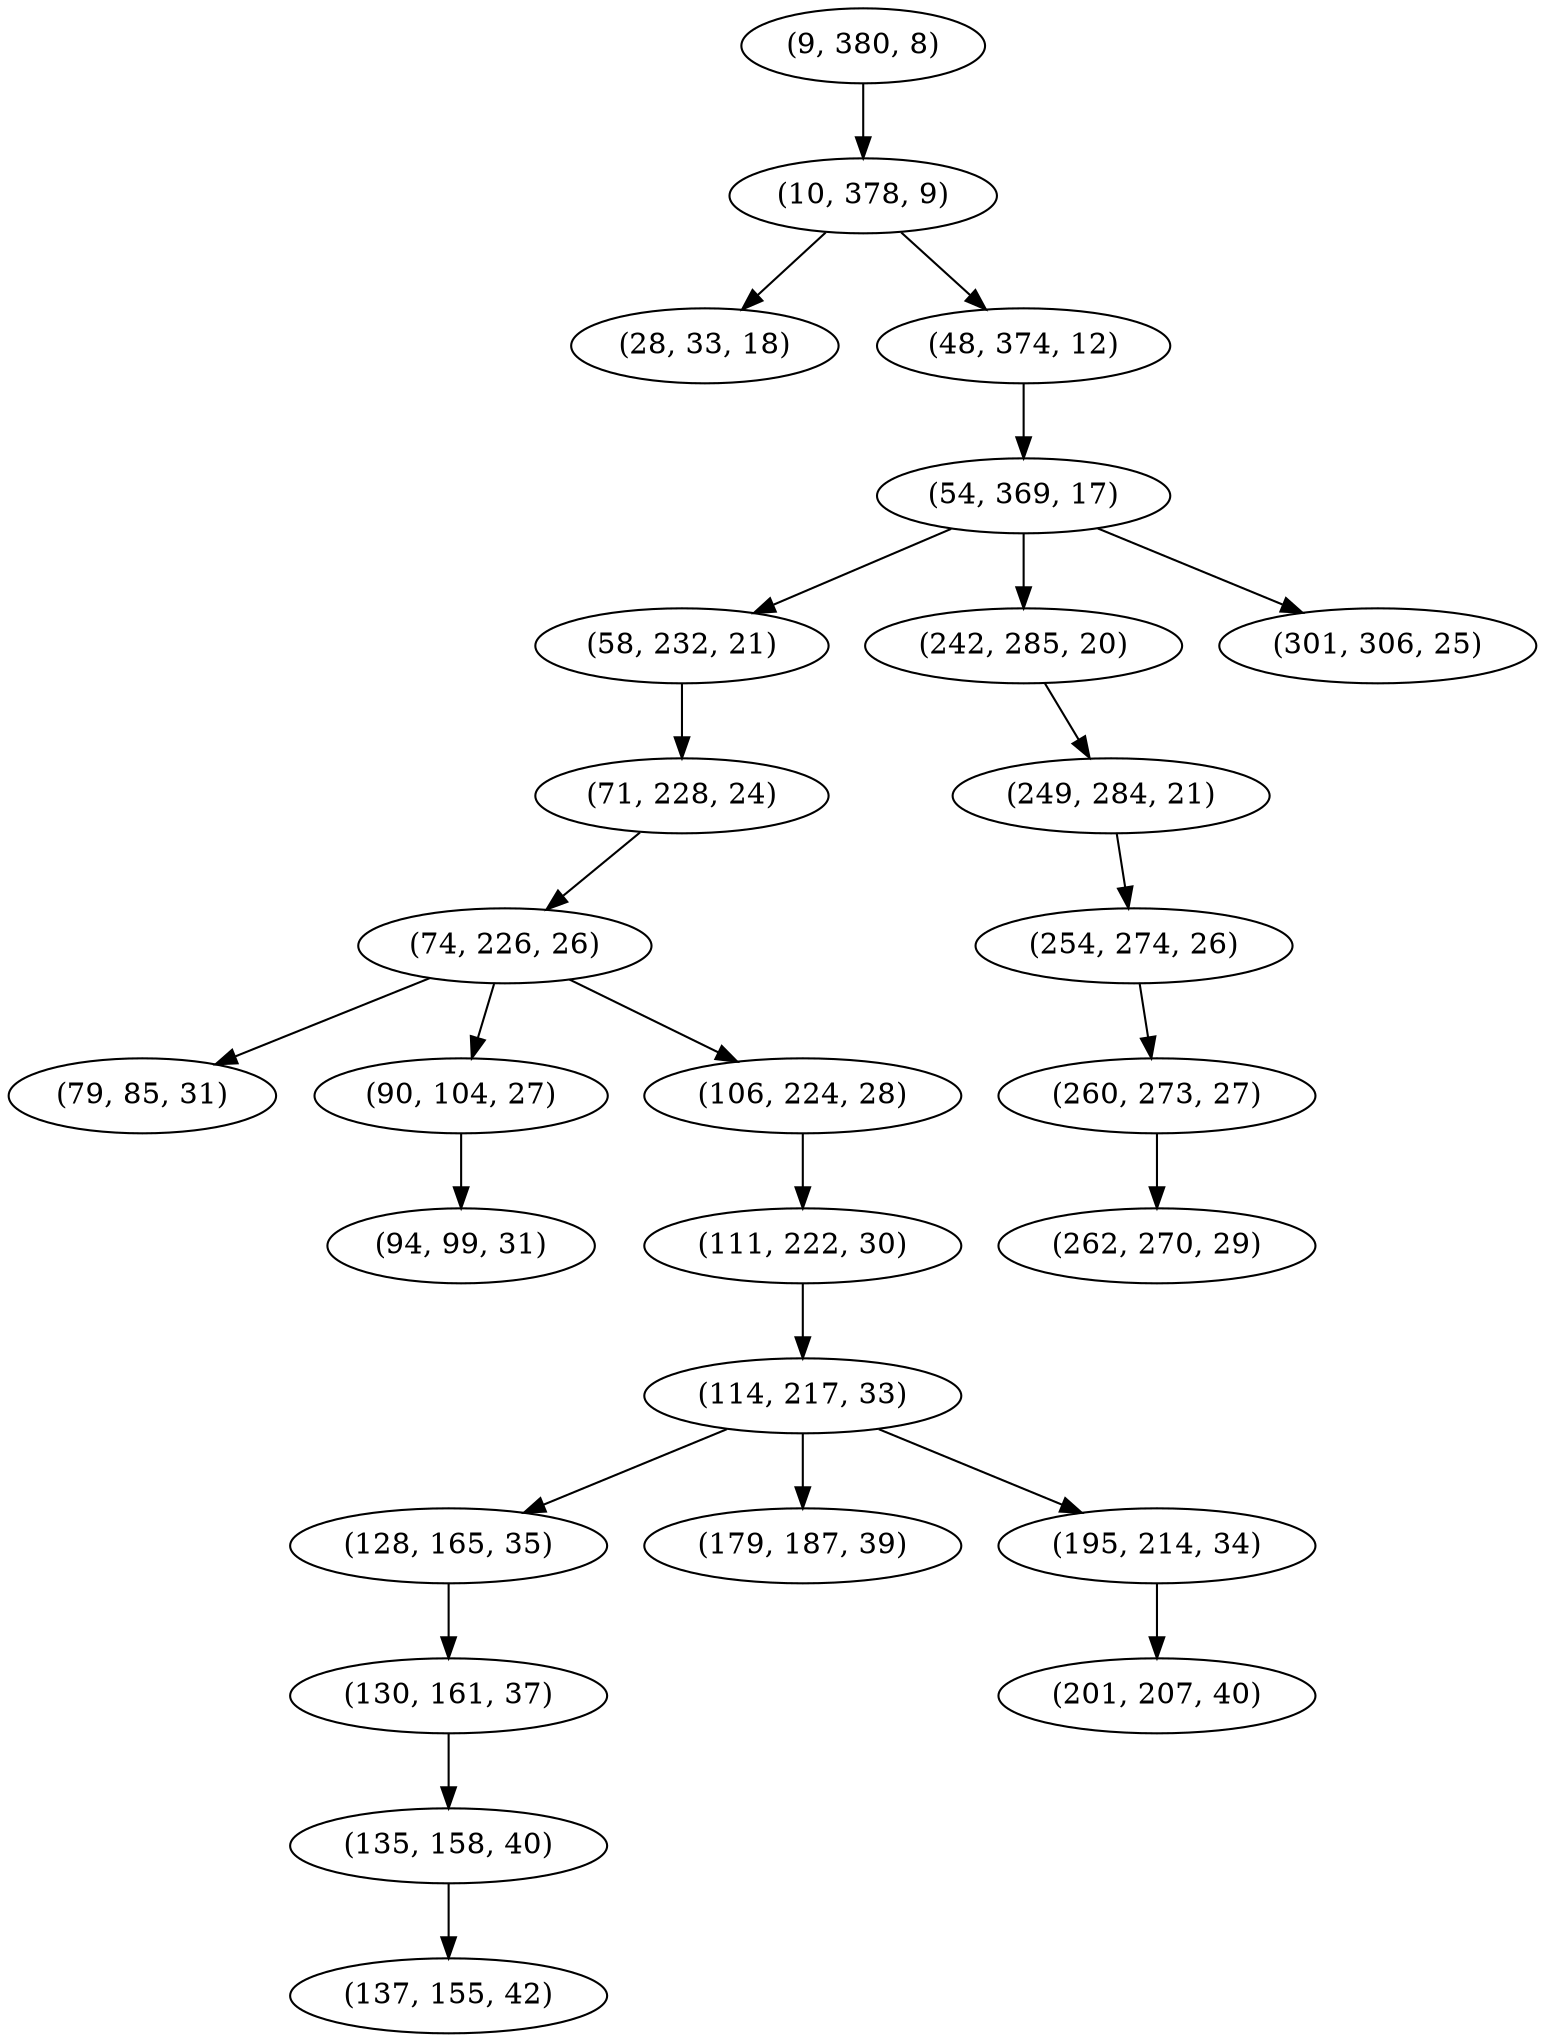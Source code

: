 digraph tree {
    "(9, 380, 8)";
    "(10, 378, 9)";
    "(28, 33, 18)";
    "(48, 374, 12)";
    "(54, 369, 17)";
    "(58, 232, 21)";
    "(71, 228, 24)";
    "(74, 226, 26)";
    "(79, 85, 31)";
    "(90, 104, 27)";
    "(94, 99, 31)";
    "(106, 224, 28)";
    "(111, 222, 30)";
    "(114, 217, 33)";
    "(128, 165, 35)";
    "(130, 161, 37)";
    "(135, 158, 40)";
    "(137, 155, 42)";
    "(179, 187, 39)";
    "(195, 214, 34)";
    "(201, 207, 40)";
    "(242, 285, 20)";
    "(249, 284, 21)";
    "(254, 274, 26)";
    "(260, 273, 27)";
    "(262, 270, 29)";
    "(301, 306, 25)";
    "(9, 380, 8)" -> "(10, 378, 9)";
    "(10, 378, 9)" -> "(28, 33, 18)";
    "(10, 378, 9)" -> "(48, 374, 12)";
    "(48, 374, 12)" -> "(54, 369, 17)";
    "(54, 369, 17)" -> "(58, 232, 21)";
    "(54, 369, 17)" -> "(242, 285, 20)";
    "(54, 369, 17)" -> "(301, 306, 25)";
    "(58, 232, 21)" -> "(71, 228, 24)";
    "(71, 228, 24)" -> "(74, 226, 26)";
    "(74, 226, 26)" -> "(79, 85, 31)";
    "(74, 226, 26)" -> "(90, 104, 27)";
    "(74, 226, 26)" -> "(106, 224, 28)";
    "(90, 104, 27)" -> "(94, 99, 31)";
    "(106, 224, 28)" -> "(111, 222, 30)";
    "(111, 222, 30)" -> "(114, 217, 33)";
    "(114, 217, 33)" -> "(128, 165, 35)";
    "(114, 217, 33)" -> "(179, 187, 39)";
    "(114, 217, 33)" -> "(195, 214, 34)";
    "(128, 165, 35)" -> "(130, 161, 37)";
    "(130, 161, 37)" -> "(135, 158, 40)";
    "(135, 158, 40)" -> "(137, 155, 42)";
    "(195, 214, 34)" -> "(201, 207, 40)";
    "(242, 285, 20)" -> "(249, 284, 21)";
    "(249, 284, 21)" -> "(254, 274, 26)";
    "(254, 274, 26)" -> "(260, 273, 27)";
    "(260, 273, 27)" -> "(262, 270, 29)";
}
